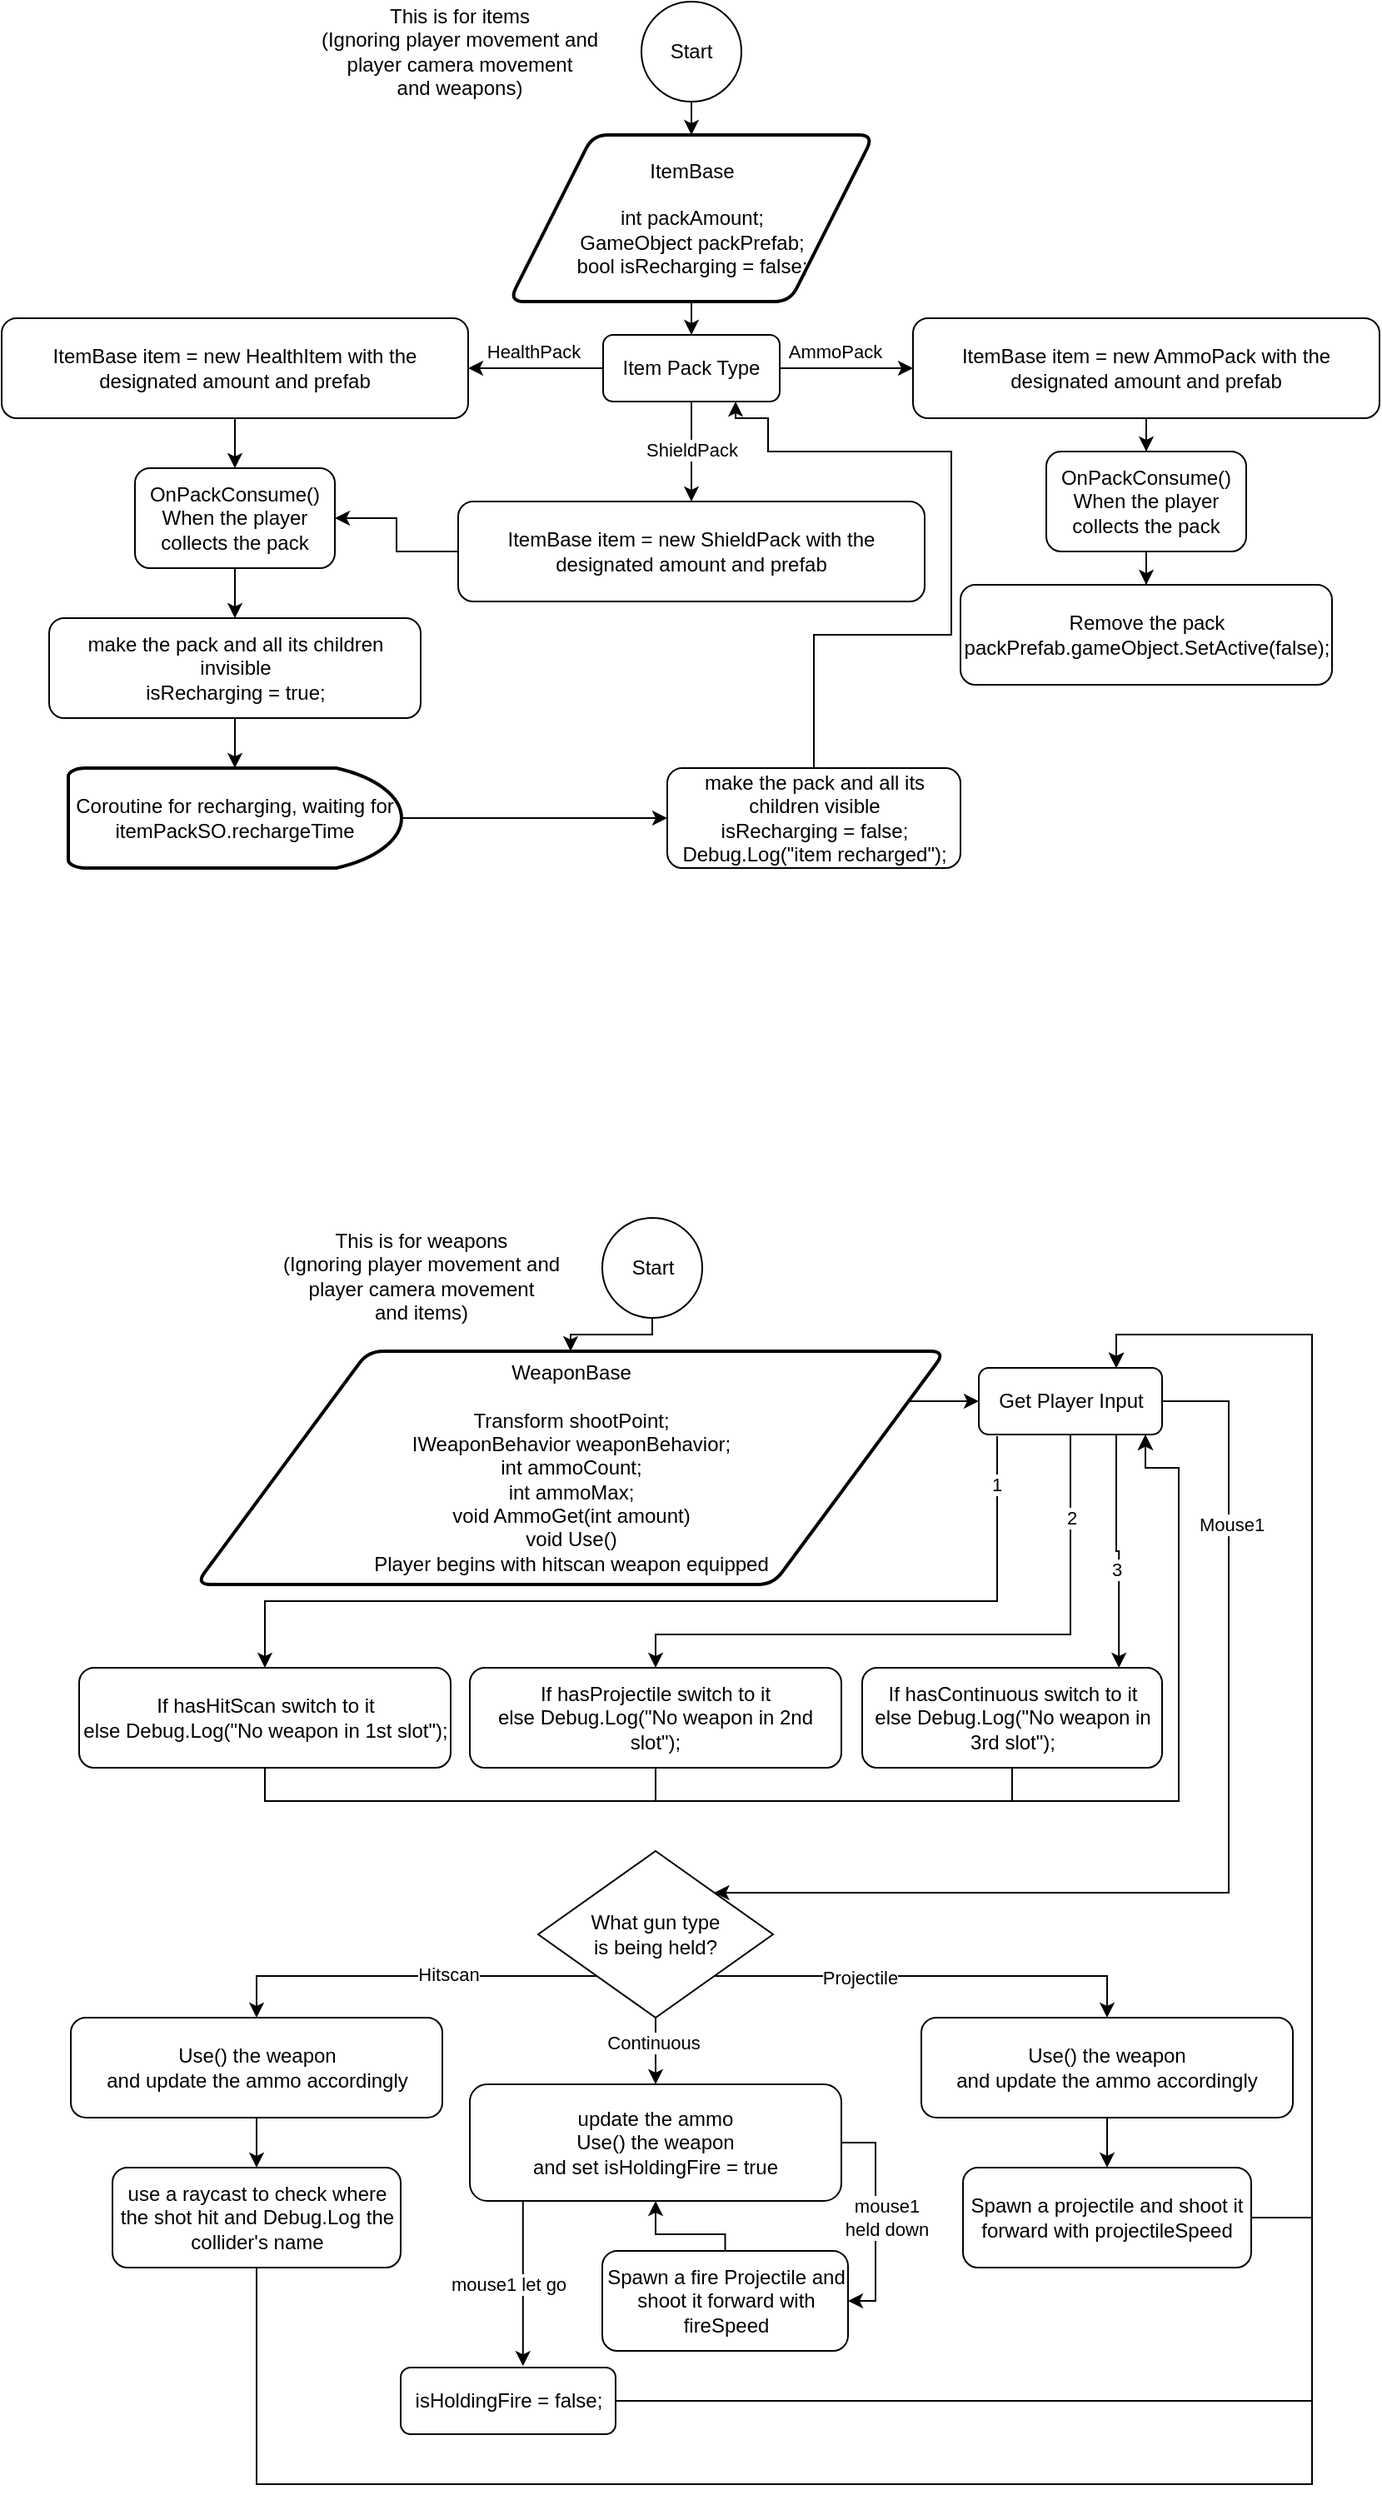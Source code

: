 <mxfile version="26.0.11">
  <diagram id="C5RBs43oDa-KdzZeNtuy" name="Page-1">
    <mxGraphModel grid="1" page="1" gridSize="10" guides="1" tooltips="1" connect="1" arrows="1" fold="1" pageScale="1" pageWidth="827" pageHeight="1169" math="0" shadow="0">
      <root>
        <mxCell id="WIyWlLk6GJQsqaUBKTNV-0" />
        <mxCell id="WIyWlLk6GJQsqaUBKTNV-1" parent="WIyWlLk6GJQsqaUBKTNV-0" />
        <mxCell id="jz2pUIoc7waFW3o1TIT4-4" style="edgeStyle=orthogonalEdgeStyle;rounded=0;orthogonalLoop=1;jettySize=auto;html=1;entryX=0.5;entryY=0;entryDx=0;entryDy=0;" edge="1" parent="WIyWlLk6GJQsqaUBKTNV-1" source="jz2pUIoc7waFW3o1TIT4-0" target="jz2pUIoc7waFW3o1TIT4-2">
          <mxGeometry relative="1" as="geometry" />
        </mxCell>
        <mxCell id="jz2pUIoc7waFW3o1TIT4-0" value="Start" style="ellipse;whiteSpace=wrap;html=1;aspect=fixed;" vertex="1" parent="WIyWlLk6GJQsqaUBKTNV-1">
          <mxGeometry x="384" width="60" height="60" as="geometry" />
        </mxCell>
        <mxCell id="jz2pUIoc7waFW3o1TIT4-1" value="This is for items&lt;div&gt;(Ignoring player movement and player camera movement&lt;/div&gt;&lt;div&gt;and weapons)&lt;/div&gt;" style="text;html=1;align=center;verticalAlign=middle;whiteSpace=wrap;rounded=0;" vertex="1" parent="WIyWlLk6GJQsqaUBKTNV-1">
          <mxGeometry x="180" y="15" width="190" height="30" as="geometry" />
        </mxCell>
        <mxCell id="jz2pUIoc7waFW3o1TIT4-9" style="edgeStyle=orthogonalEdgeStyle;rounded=0;orthogonalLoop=1;jettySize=auto;html=1;entryX=0.5;entryY=0;entryDx=0;entryDy=0;" edge="1" parent="WIyWlLk6GJQsqaUBKTNV-1" source="jz2pUIoc7waFW3o1TIT4-2" target="jz2pUIoc7waFW3o1TIT4-8">
          <mxGeometry relative="1" as="geometry" />
        </mxCell>
        <mxCell id="jz2pUIoc7waFW3o1TIT4-2" value="ItemBase&lt;div&gt;&lt;br&gt;&lt;/div&gt;&lt;div&gt;int packAmount;&lt;/div&gt;&lt;div&gt;GameObject packPrefab;&lt;/div&gt;&lt;div&gt;bool isRecharging = false;&lt;/div&gt;" style="shape=parallelogram;html=1;strokeWidth=2;perimeter=parallelogramPerimeter;whiteSpace=wrap;rounded=1;arcSize=18;size=0.23;" vertex="1" parent="WIyWlLk6GJQsqaUBKTNV-1">
          <mxGeometry x="304.5" y="80" width="219" height="100" as="geometry" />
        </mxCell>
        <mxCell id="jz2pUIoc7waFW3o1TIT4-3" value="This is for weapons&lt;div&gt;(Ignoring player movement and player camera movement&lt;/div&gt;&lt;div&gt;and items)&lt;/div&gt;" style="text;html=1;align=center;verticalAlign=middle;whiteSpace=wrap;rounded=0;" vertex="1" parent="WIyWlLk6GJQsqaUBKTNV-1">
          <mxGeometry x="156.5" y="750" width="190" height="30" as="geometry" />
        </mxCell>
        <mxCell id="jz2pUIoc7waFW3o1TIT4-47" style="edgeStyle=orthogonalEdgeStyle;rounded=0;orthogonalLoop=1;jettySize=auto;html=1;entryX=0;entryY=0.5;entryDx=0;entryDy=0;" edge="1" parent="WIyWlLk6GJQsqaUBKTNV-1" source="jz2pUIoc7waFW3o1TIT4-5" target="jz2pUIoc7waFW3o1TIT4-46">
          <mxGeometry relative="1" as="geometry">
            <Array as="points">
              <mxPoint x="562.5" y="880" />
              <mxPoint x="562.5" y="840" />
            </Array>
          </mxGeometry>
        </mxCell>
        <mxCell id="jz2pUIoc7waFW3o1TIT4-5" value="WeaponBase&lt;div&gt;&lt;br&gt;&lt;/div&gt;&lt;div&gt;Transform shootPoint;&lt;/div&gt;&lt;div&gt;IWeaponBehavior weaponBehavior;&lt;/div&gt;&lt;div&gt;int ammoCount;&lt;/div&gt;&lt;div&gt;int ammoMax;&lt;/div&gt;&lt;div&gt;void AmmoGet(int amount)&lt;/div&gt;&lt;div&gt;void Use()&lt;/div&gt;&lt;div&gt;Player begins with hitscan weapon equipped&lt;/div&gt;" style="shape=parallelogram;html=1;strokeWidth=2;perimeter=parallelogramPerimeter;whiteSpace=wrap;rounded=1;arcSize=18;size=0.23;" vertex="1" parent="WIyWlLk6GJQsqaUBKTNV-1">
          <mxGeometry x="116.5" y="810" width="450" height="140" as="geometry" />
        </mxCell>
        <mxCell id="jz2pUIoc7waFW3o1TIT4-7" style="edgeStyle=orthogonalEdgeStyle;rounded=0;orthogonalLoop=1;jettySize=auto;html=1;entryX=0.5;entryY=0;entryDx=0;entryDy=0;" edge="1" parent="WIyWlLk6GJQsqaUBKTNV-1" source="jz2pUIoc7waFW3o1TIT4-6" target="jz2pUIoc7waFW3o1TIT4-5">
          <mxGeometry relative="1" as="geometry">
            <Array as="points">
              <mxPoint x="390.5" y="800" />
              <mxPoint x="341.5" y="800" />
            </Array>
          </mxGeometry>
        </mxCell>
        <mxCell id="jz2pUIoc7waFW3o1TIT4-6" value="Start" style="ellipse;whiteSpace=wrap;html=1;aspect=fixed;" vertex="1" parent="WIyWlLk6GJQsqaUBKTNV-1">
          <mxGeometry x="360.5" y="730" width="60" height="60" as="geometry" />
        </mxCell>
        <mxCell id="jz2pUIoc7waFW3o1TIT4-12" style="edgeStyle=orthogonalEdgeStyle;rounded=0;orthogonalLoop=1;jettySize=auto;html=1;entryX=1;entryY=0.5;entryDx=0;entryDy=0;" edge="1" parent="WIyWlLk6GJQsqaUBKTNV-1" source="jz2pUIoc7waFW3o1TIT4-8" target="jz2pUIoc7waFW3o1TIT4-11">
          <mxGeometry relative="1" as="geometry" />
        </mxCell>
        <mxCell id="jz2pUIoc7waFW3o1TIT4-14" value="HealthPack" style="edgeLabel;html=1;align=center;verticalAlign=middle;resizable=0;points=[];" vertex="1" connectable="0" parent="jz2pUIoc7waFW3o1TIT4-12">
          <mxGeometry x="0.037" relative="1" as="geometry">
            <mxPoint y="-10" as="offset" />
          </mxGeometry>
        </mxCell>
        <mxCell id="jz2pUIoc7waFW3o1TIT4-16" style="edgeStyle=orthogonalEdgeStyle;rounded=0;orthogonalLoop=1;jettySize=auto;html=1;exitX=0.5;exitY=1;exitDx=0;exitDy=0;entryX=0.5;entryY=0;entryDx=0;entryDy=0;" edge="1" parent="WIyWlLk6GJQsqaUBKTNV-1" source="jz2pUIoc7waFW3o1TIT4-8" target="jz2pUIoc7waFW3o1TIT4-15">
          <mxGeometry relative="1" as="geometry">
            <mxPoint x="384" y="240" as="sourcePoint" />
            <mxPoint x="450" y="290" as="targetPoint" />
            <Array as="points">
              <mxPoint x="414" y="280" />
            </Array>
          </mxGeometry>
        </mxCell>
        <mxCell id="jz2pUIoc7waFW3o1TIT4-17" value="ShieldPack" style="edgeLabel;html=1;align=center;verticalAlign=middle;resizable=0;points=[];" vertex="1" connectable="0" parent="jz2pUIoc7waFW3o1TIT4-16">
          <mxGeometry x="-0.116" y="1" relative="1" as="geometry">
            <mxPoint x="-1" y="2" as="offset" />
          </mxGeometry>
        </mxCell>
        <mxCell id="jz2pUIoc7waFW3o1TIT4-20" style="edgeStyle=orthogonalEdgeStyle;rounded=0;orthogonalLoop=1;jettySize=auto;html=1;entryX=0;entryY=0.5;entryDx=0;entryDy=0;" edge="1" parent="WIyWlLk6GJQsqaUBKTNV-1" source="jz2pUIoc7waFW3o1TIT4-8" target="jz2pUIoc7waFW3o1TIT4-19">
          <mxGeometry relative="1" as="geometry">
            <Array as="points" />
          </mxGeometry>
        </mxCell>
        <mxCell id="jz2pUIoc7waFW3o1TIT4-21" value="AmmoPack" style="edgeLabel;html=1;align=center;verticalAlign=middle;resizable=0;points=[];" vertex="1" connectable="0" parent="jz2pUIoc7waFW3o1TIT4-20">
          <mxGeometry x="-0.2" y="-3" relative="1" as="geometry">
            <mxPoint x="1" y="-13" as="offset" />
          </mxGeometry>
        </mxCell>
        <mxCell id="jz2pUIoc7waFW3o1TIT4-8" value="Item Pack Type" style="rounded=1;whiteSpace=wrap;html=1;" vertex="1" parent="WIyWlLk6GJQsqaUBKTNV-1">
          <mxGeometry x="361" y="200" width="106" height="40" as="geometry" />
        </mxCell>
        <mxCell id="jz2pUIoc7waFW3o1TIT4-33" style="edgeStyle=orthogonalEdgeStyle;rounded=0;orthogonalLoop=1;jettySize=auto;html=1;entryX=0.5;entryY=0;entryDx=0;entryDy=0;" edge="1" parent="WIyWlLk6GJQsqaUBKTNV-1" source="jz2pUIoc7waFW3o1TIT4-11" target="jz2pUIoc7waFW3o1TIT4-22">
          <mxGeometry relative="1" as="geometry" />
        </mxCell>
        <mxCell id="jz2pUIoc7waFW3o1TIT4-11" value="ItemBase item = new HealthItem with the designated amount and prefab" style="rounded=1;whiteSpace=wrap;html=1;" vertex="1" parent="WIyWlLk6GJQsqaUBKTNV-1">
          <mxGeometry y="190" width="280" height="60" as="geometry" />
        </mxCell>
        <mxCell id="jz2pUIoc7waFW3o1TIT4-36" style="edgeStyle=orthogonalEdgeStyle;rounded=0;orthogonalLoop=1;jettySize=auto;html=1;entryX=1;entryY=0.5;entryDx=0;entryDy=0;" edge="1" parent="WIyWlLk6GJQsqaUBKTNV-1" source="jz2pUIoc7waFW3o1TIT4-15" target="jz2pUIoc7waFW3o1TIT4-22">
          <mxGeometry relative="1" as="geometry" />
        </mxCell>
        <mxCell id="jz2pUIoc7waFW3o1TIT4-15" value="ItemBase item = new ShieldPack with the designated amount and prefab" style="rounded=1;whiteSpace=wrap;html=1;" vertex="1" parent="WIyWlLk6GJQsqaUBKTNV-1">
          <mxGeometry x="274" y="300" width="280" height="60" as="geometry" />
        </mxCell>
        <mxCell id="jz2pUIoc7waFW3o1TIT4-29" style="edgeStyle=orthogonalEdgeStyle;rounded=0;orthogonalLoop=1;jettySize=auto;html=1;" edge="1" parent="WIyWlLk6GJQsqaUBKTNV-1" source="jz2pUIoc7waFW3o1TIT4-19" target="jz2pUIoc7waFW3o1TIT4-28">
          <mxGeometry relative="1" as="geometry" />
        </mxCell>
        <mxCell id="jz2pUIoc7waFW3o1TIT4-19" value="ItemBase item = new AmmoPack with the designated amount and prefab" style="rounded=1;whiteSpace=wrap;html=1;" vertex="1" parent="WIyWlLk6GJQsqaUBKTNV-1">
          <mxGeometry x="547" y="190" width="280" height="60" as="geometry" />
        </mxCell>
        <mxCell id="jz2pUIoc7waFW3o1TIT4-35" style="edgeStyle=orthogonalEdgeStyle;rounded=0;orthogonalLoop=1;jettySize=auto;html=1;" edge="1" parent="WIyWlLk6GJQsqaUBKTNV-1" source="jz2pUIoc7waFW3o1TIT4-22" target="jz2pUIoc7waFW3o1TIT4-34">
          <mxGeometry relative="1" as="geometry" />
        </mxCell>
        <mxCell id="jz2pUIoc7waFW3o1TIT4-22" value="OnPackConsume()&lt;div&gt;When the player collects the pack&lt;/div&gt;" style="rounded=1;whiteSpace=wrap;html=1;" vertex="1" parent="WIyWlLk6GJQsqaUBKTNV-1">
          <mxGeometry x="80" y="280" width="120" height="60" as="geometry" />
        </mxCell>
        <mxCell id="jz2pUIoc7waFW3o1TIT4-31" value="" style="edgeStyle=orthogonalEdgeStyle;rounded=0;orthogonalLoop=1;jettySize=auto;html=1;" edge="1" parent="WIyWlLk6GJQsqaUBKTNV-1" source="jz2pUIoc7waFW3o1TIT4-28" target="jz2pUIoc7waFW3o1TIT4-30">
          <mxGeometry relative="1" as="geometry" />
        </mxCell>
        <mxCell id="jz2pUIoc7waFW3o1TIT4-28" value="OnPackConsume()&lt;div&gt;When the player collects the pack&lt;/div&gt;" style="rounded=1;whiteSpace=wrap;html=1;" vertex="1" parent="WIyWlLk6GJQsqaUBKTNV-1">
          <mxGeometry x="627" y="270" width="120" height="60" as="geometry" />
        </mxCell>
        <mxCell id="jz2pUIoc7waFW3o1TIT4-30" value="&lt;div&gt;&lt;span style=&quot;background-color: transparent; color: light-dark(rgb(0, 0, 0), rgb(255, 255, 255));&quot;&gt;Remove the pack&lt;/span&gt;&lt;/div&gt;&lt;div&gt;&lt;span style=&quot;background-color: transparent; color: light-dark(rgb(0, 0, 0), rgb(255, 255, 255));&quot;&gt;packPrefab.gameObject.SetActive(false);&lt;/span&gt;&lt;/div&gt;" style="whiteSpace=wrap;html=1;rounded=1;" vertex="1" parent="WIyWlLk6GJQsqaUBKTNV-1">
          <mxGeometry x="575.5" y="350" width="223" height="60" as="geometry" />
        </mxCell>
        <mxCell id="jz2pUIoc7waFW3o1TIT4-34" value="&lt;div&gt;make the pack and all its children invisible&lt;/div&gt;&lt;div&gt;isRecharging = true;&lt;/div&gt;" style="whiteSpace=wrap;html=1;rounded=1;" vertex="1" parent="WIyWlLk6GJQsqaUBKTNV-1">
          <mxGeometry x="28.5" y="370" width="223" height="60" as="geometry" />
        </mxCell>
        <mxCell id="jz2pUIoc7waFW3o1TIT4-40" style="edgeStyle=orthogonalEdgeStyle;rounded=0;orthogonalLoop=1;jettySize=auto;html=1;entryX=0;entryY=0.5;entryDx=0;entryDy=0;" edge="1" parent="WIyWlLk6GJQsqaUBKTNV-1" source="jz2pUIoc7waFW3o1TIT4-37" target="jz2pUIoc7waFW3o1TIT4-39">
          <mxGeometry relative="1" as="geometry" />
        </mxCell>
        <mxCell id="jz2pUIoc7waFW3o1TIT4-37" value="Coroutine for recharging, waiting for itemPackSO.rechargeTime" style="strokeWidth=2;html=1;shape=mxgraph.flowchart.delay;whiteSpace=wrap;" vertex="1" parent="WIyWlLk6GJQsqaUBKTNV-1">
          <mxGeometry x="40" y="460" width="200" height="60" as="geometry" />
        </mxCell>
        <mxCell id="jz2pUIoc7waFW3o1TIT4-38" style="edgeStyle=orthogonalEdgeStyle;rounded=0;orthogonalLoop=1;jettySize=auto;html=1;entryX=0.5;entryY=0;entryDx=0;entryDy=0;entryPerimeter=0;" edge="1" parent="WIyWlLk6GJQsqaUBKTNV-1" source="jz2pUIoc7waFW3o1TIT4-34" target="jz2pUIoc7waFW3o1TIT4-37">
          <mxGeometry relative="1" as="geometry" />
        </mxCell>
        <mxCell id="jz2pUIoc7waFW3o1TIT4-39" value="&lt;div&gt;make the pack and all its children visible&lt;/div&gt;isRecharging = false;&lt;div&gt;Debug.Log(&quot;item recharged&quot;);&lt;/div&gt;" style="rounded=1;whiteSpace=wrap;html=1;" vertex="1" parent="WIyWlLk6GJQsqaUBKTNV-1">
          <mxGeometry x="399.5" y="460" width="176" height="60" as="geometry" />
        </mxCell>
        <mxCell id="jz2pUIoc7waFW3o1TIT4-41" style="edgeStyle=orthogonalEdgeStyle;rounded=0;orthogonalLoop=1;jettySize=auto;html=1;entryX=0.75;entryY=1;entryDx=0;entryDy=0;exitX=0.5;exitY=0;exitDx=0;exitDy=0;" edge="1" parent="WIyWlLk6GJQsqaUBKTNV-1" source="jz2pUIoc7waFW3o1TIT4-39" target="jz2pUIoc7waFW3o1TIT4-8">
          <mxGeometry relative="1" as="geometry">
            <Array as="points">
              <mxPoint x="488" y="380" />
              <mxPoint x="570" y="380" />
              <mxPoint x="570" y="270" />
              <mxPoint x="460" y="270" />
              <mxPoint x="460" y="250" />
              <mxPoint x="441" y="250" />
            </Array>
          </mxGeometry>
        </mxCell>
        <mxCell id="jz2pUIoc7waFW3o1TIT4-48" style="edgeStyle=orthogonalEdgeStyle;rounded=0;orthogonalLoop=1;jettySize=auto;html=1;exitX=0.1;exitY=1.025;exitDx=0;exitDy=0;exitPerimeter=0;entryX=0.5;entryY=0;entryDx=0;entryDy=0;" edge="1" parent="WIyWlLk6GJQsqaUBKTNV-1" source="jz2pUIoc7waFW3o1TIT4-46" target="jz2pUIoc7waFW3o1TIT4-59">
          <mxGeometry relative="1" as="geometry">
            <mxPoint x="96.5" y="980" as="targetPoint" />
            <Array as="points">
              <mxPoint x="597.5" y="960" />
              <mxPoint x="158.5" y="960" />
            </Array>
          </mxGeometry>
        </mxCell>
        <mxCell id="jz2pUIoc7waFW3o1TIT4-49" value="1" style="edgeLabel;html=1;align=center;verticalAlign=middle;resizable=0;points=[];" vertex="1" connectable="0" parent="jz2pUIoc7waFW3o1TIT4-48">
          <mxGeometry x="-0.035" relative="1" as="geometry">
            <mxPoint x="179" y="-70" as="offset" />
          </mxGeometry>
        </mxCell>
        <mxCell id="jz2pUIoc7waFW3o1TIT4-50" style="edgeStyle=orthogonalEdgeStyle;rounded=0;orthogonalLoop=1;jettySize=auto;html=1;entryX=0.5;entryY=0;entryDx=0;entryDy=0;" edge="1" parent="WIyWlLk6GJQsqaUBKTNV-1" source="jz2pUIoc7waFW3o1TIT4-46" target="jz2pUIoc7waFW3o1TIT4-60">
          <mxGeometry relative="1" as="geometry">
            <mxPoint x="396.5" y="1000" as="targetPoint" />
            <Array as="points">
              <mxPoint x="641.5" y="980" />
              <mxPoint x="392.5" y="980" />
            </Array>
          </mxGeometry>
        </mxCell>
        <mxCell id="jz2pUIoc7waFW3o1TIT4-51" value="2" style="edgeLabel;html=1;align=center;verticalAlign=middle;resizable=0;points=[];" vertex="1" connectable="0" parent="jz2pUIoc7waFW3o1TIT4-50">
          <mxGeometry x="-0.074" y="-3" relative="1" as="geometry">
            <mxPoint x="60" y="-67" as="offset" />
          </mxGeometry>
        </mxCell>
        <mxCell id="jz2pUIoc7waFW3o1TIT4-52" style="edgeStyle=orthogonalEdgeStyle;rounded=0;orthogonalLoop=1;jettySize=auto;html=1;exitX=0.75;exitY=1;exitDx=0;exitDy=0;entryX=0.856;entryY=0;entryDx=0;entryDy=0;entryPerimeter=0;" edge="1" parent="WIyWlLk6GJQsqaUBKTNV-1" source="jz2pUIoc7waFW3o1TIT4-46" target="jz2pUIoc7waFW3o1TIT4-61">
          <mxGeometry relative="1" as="geometry">
            <mxPoint x="669.5" y="1000" as="targetPoint" />
            <Array as="points">
              <mxPoint x="669.5" y="930" />
              <mxPoint x="670.5" y="930" />
            </Array>
          </mxGeometry>
        </mxCell>
        <mxCell id="jz2pUIoc7waFW3o1TIT4-55" value="3" style="edgeLabel;html=1;align=center;verticalAlign=middle;resizable=0;points=[];" vertex="1" connectable="0" parent="jz2pUIoc7waFW3o1TIT4-52">
          <mxGeometry x="-0.271" relative="1" as="geometry">
            <mxPoint y="29" as="offset" />
          </mxGeometry>
        </mxCell>
        <mxCell id="jz2pUIoc7waFW3o1TIT4-57" style="edgeStyle=orthogonalEdgeStyle;rounded=0;orthogonalLoop=1;jettySize=auto;html=1;entryX=1;entryY=0;entryDx=0;entryDy=0;" edge="1" parent="WIyWlLk6GJQsqaUBKTNV-1" source="jz2pUIoc7waFW3o1TIT4-46" target="jz2pUIoc7waFW3o1TIT4-65">
          <mxGeometry relative="1" as="geometry">
            <mxPoint x="736.5" y="1160" as="targetPoint" />
            <Array as="points">
              <mxPoint x="736.5" y="840" />
              <mxPoint x="736.5" y="1135" />
            </Array>
          </mxGeometry>
        </mxCell>
        <mxCell id="jz2pUIoc7waFW3o1TIT4-58" value="Mouse1" style="edgeLabel;html=1;align=center;verticalAlign=middle;resizable=0;points=[];" vertex="1" connectable="0" parent="jz2pUIoc7waFW3o1TIT4-57">
          <mxGeometry x="-0.283" y="1" relative="1" as="geometry">
            <mxPoint y="-117" as="offset" />
          </mxGeometry>
        </mxCell>
        <mxCell id="jz2pUIoc7waFW3o1TIT4-46" value="Get Player Input" style="rounded=1;whiteSpace=wrap;html=1;" vertex="1" parent="WIyWlLk6GJQsqaUBKTNV-1">
          <mxGeometry x="586.5" y="820" width="110" height="40" as="geometry" />
        </mxCell>
        <mxCell id="jz2pUIoc7waFW3o1TIT4-59" value="&lt;div&gt;If hasHitScan switch to it&lt;/div&gt;&lt;div&gt;else Debug.Log(&quot;No weapon in 1st slot&quot;);&lt;/div&gt;" style="whiteSpace=wrap;html=1;rounded=1;" vertex="1" parent="WIyWlLk6GJQsqaUBKTNV-1">
          <mxGeometry x="46.5" y="1000" width="223" height="60" as="geometry" />
        </mxCell>
        <mxCell id="jz2pUIoc7waFW3o1TIT4-60" value="&lt;div&gt;If hasProjectile switch to it&lt;/div&gt;&lt;div&gt;else Debug.Log(&quot;No weapon in 2nd slot&quot;);&lt;/div&gt;" style="whiteSpace=wrap;html=1;rounded=1;" vertex="1" parent="WIyWlLk6GJQsqaUBKTNV-1">
          <mxGeometry x="281" y="1000" width="223" height="60" as="geometry" />
        </mxCell>
        <mxCell id="jz2pUIoc7waFW3o1TIT4-64" style="edgeStyle=orthogonalEdgeStyle;rounded=0;orthogonalLoop=1;jettySize=auto;html=1;exitX=0.5;exitY=1;exitDx=0;exitDy=0;entryX=0.909;entryY=1.003;entryDx=0;entryDy=0;entryPerimeter=0;" edge="1" parent="WIyWlLk6GJQsqaUBKTNV-1" source="jz2pUIoc7waFW3o1TIT4-61" target="jz2pUIoc7waFW3o1TIT4-46">
          <mxGeometry relative="1" as="geometry">
            <mxPoint x="686.5" y="860" as="targetPoint" />
            <Array as="points">
              <mxPoint x="606.5" y="1080" />
              <mxPoint x="706.5" y="1080" />
              <mxPoint x="706.5" y="880" />
              <mxPoint x="686.5" y="880" />
            </Array>
          </mxGeometry>
        </mxCell>
        <mxCell id="jz2pUIoc7waFW3o1TIT4-61" value="&lt;div&gt;If hasContinuous switch to it&lt;/div&gt;&lt;div&gt;else Debug.Log(&quot;No weapon in 3rd slot&quot;);&lt;/div&gt;" style="whiteSpace=wrap;html=1;rounded=1;" vertex="1" parent="WIyWlLk6GJQsqaUBKTNV-1">
          <mxGeometry x="516.5" y="1000" width="180" height="60" as="geometry" />
        </mxCell>
        <mxCell id="jz2pUIoc7waFW3o1TIT4-62" style="edgeStyle=orthogonalEdgeStyle;rounded=0;orthogonalLoop=1;jettySize=auto;html=1;entryX=0.908;entryY=1.006;entryDx=0;entryDy=0;entryPerimeter=0;exitX=0.5;exitY=1;exitDx=0;exitDy=0;" edge="1" parent="WIyWlLk6GJQsqaUBKTNV-1" source="jz2pUIoc7waFW3o1TIT4-59" target="jz2pUIoc7waFW3o1TIT4-46">
          <mxGeometry relative="1" as="geometry">
            <Array as="points">
              <mxPoint x="158.5" y="1080" />
              <mxPoint x="706.5" y="1080" />
              <mxPoint x="706.5" y="880" />
              <mxPoint x="686.5" y="880" />
              <mxPoint x="686.5" y="860" />
            </Array>
          </mxGeometry>
        </mxCell>
        <mxCell id="jz2pUIoc7waFW3o1TIT4-63" style="edgeStyle=orthogonalEdgeStyle;rounded=0;orthogonalLoop=1;jettySize=auto;html=1;exitX=0.5;exitY=1;exitDx=0;exitDy=0;entryX=0.918;entryY=1.006;entryDx=0;entryDy=0;entryPerimeter=0;" edge="1" parent="WIyWlLk6GJQsqaUBKTNV-1" source="jz2pUIoc7waFW3o1TIT4-60" target="jz2pUIoc7waFW3o1TIT4-46">
          <mxGeometry relative="1" as="geometry">
            <Array as="points">
              <mxPoint x="392.5" y="1080" />
              <mxPoint x="706.5" y="1080" />
              <mxPoint x="706.5" y="880" />
              <mxPoint x="686.5" y="880" />
              <mxPoint x="686.5" y="860" />
            </Array>
            <mxPoint x="706.5" y="850" as="targetPoint" />
          </mxGeometry>
        </mxCell>
        <mxCell id="jz2pUIoc7waFW3o1TIT4-67" style="edgeStyle=orthogonalEdgeStyle;rounded=0;orthogonalLoop=1;jettySize=auto;html=1;exitX=1;exitY=1;exitDx=0;exitDy=0;entryX=0.5;entryY=0;entryDx=0;entryDy=0;" edge="1" parent="WIyWlLk6GJQsqaUBKTNV-1" source="jz2pUIoc7waFW3o1TIT4-65" target="jz2pUIoc7waFW3o1TIT4-74">
          <mxGeometry relative="1" as="geometry">
            <mxPoint x="636.5" y="1230" as="targetPoint" />
          </mxGeometry>
        </mxCell>
        <mxCell id="jz2pUIoc7waFW3o1TIT4-72" value="Projectile" style="edgeLabel;html=1;align=center;verticalAlign=middle;resizable=0;points=[];" vertex="1" connectable="0" parent="jz2pUIoc7waFW3o1TIT4-67">
          <mxGeometry x="-0.333" y="-1" relative="1" as="geometry">
            <mxPoint as="offset" />
          </mxGeometry>
        </mxCell>
        <mxCell id="jz2pUIoc7waFW3o1TIT4-68" style="edgeStyle=orthogonalEdgeStyle;rounded=0;orthogonalLoop=1;jettySize=auto;html=1;entryX=0.5;entryY=0;entryDx=0;entryDy=0;" edge="1" parent="WIyWlLk6GJQsqaUBKTNV-1" source="jz2pUIoc7waFW3o1TIT4-65" target="jz2pUIoc7waFW3o1TIT4-75">
          <mxGeometry relative="1" as="geometry">
            <mxPoint x="392.5" y="1250" as="targetPoint" />
          </mxGeometry>
        </mxCell>
        <mxCell id="jz2pUIoc7waFW3o1TIT4-71" value="Continuous" style="edgeLabel;html=1;align=center;verticalAlign=middle;resizable=0;points=[];" vertex="1" connectable="0" parent="jz2pUIoc7waFW3o1TIT4-68">
          <mxGeometry x="-0.273" y="-2" relative="1" as="geometry">
            <mxPoint as="offset" />
          </mxGeometry>
        </mxCell>
        <mxCell id="jz2pUIoc7waFW3o1TIT4-69" style="edgeStyle=orthogonalEdgeStyle;rounded=0;orthogonalLoop=1;jettySize=auto;html=1;exitX=0;exitY=1;exitDx=0;exitDy=0;entryX=0.5;entryY=0;entryDx=0;entryDy=0;" edge="1" parent="WIyWlLk6GJQsqaUBKTNV-1" source="jz2pUIoc7waFW3o1TIT4-65" target="jz2pUIoc7waFW3o1TIT4-73">
          <mxGeometry relative="1" as="geometry">
            <mxPoint x="166.5" y="1230" as="targetPoint" />
          </mxGeometry>
        </mxCell>
        <mxCell id="jz2pUIoc7waFW3o1TIT4-70" value="Hitscan" style="edgeLabel;html=1;align=center;verticalAlign=middle;resizable=0;points=[];" vertex="1" connectable="0" parent="jz2pUIoc7waFW3o1TIT4-69">
          <mxGeometry x="-0.22" y="-1" relative="1" as="geometry">
            <mxPoint as="offset" />
          </mxGeometry>
        </mxCell>
        <mxCell id="jz2pUIoc7waFW3o1TIT4-65" value="What gun type&lt;div&gt;is being held?&lt;/div&gt;" style="rhombus;whiteSpace=wrap;html=1;" vertex="1" parent="WIyWlLk6GJQsqaUBKTNV-1">
          <mxGeometry x="322" y="1110" width="141" height="100" as="geometry" />
        </mxCell>
        <mxCell id="jz2pUIoc7waFW3o1TIT4-86" style="edgeStyle=orthogonalEdgeStyle;rounded=0;orthogonalLoop=1;jettySize=auto;html=1;entryX=0.5;entryY=0;entryDx=0;entryDy=0;" edge="1" parent="WIyWlLk6GJQsqaUBKTNV-1" source="jz2pUIoc7waFW3o1TIT4-73" target="jz2pUIoc7waFW3o1TIT4-85">
          <mxGeometry relative="1" as="geometry" />
        </mxCell>
        <mxCell id="jz2pUIoc7waFW3o1TIT4-73" value="&lt;div&gt;Use() the weapon&lt;/div&gt;&lt;div&gt;and update the ammo accordingly&lt;/div&gt;" style="whiteSpace=wrap;html=1;rounded=1;" vertex="1" parent="WIyWlLk6GJQsqaUBKTNV-1">
          <mxGeometry x="41.5" y="1210" width="223" height="60" as="geometry" />
        </mxCell>
        <mxCell id="jz2pUIoc7waFW3o1TIT4-84" style="edgeStyle=orthogonalEdgeStyle;rounded=0;orthogonalLoop=1;jettySize=auto;html=1;entryX=0.5;entryY=0;entryDx=0;entryDy=0;" edge="1" parent="WIyWlLk6GJQsqaUBKTNV-1" source="jz2pUIoc7waFW3o1TIT4-74" target="jz2pUIoc7waFW3o1TIT4-83">
          <mxGeometry relative="1" as="geometry" />
        </mxCell>
        <mxCell id="jz2pUIoc7waFW3o1TIT4-74" value="&lt;div&gt;Use() the weapon&lt;/div&gt;&lt;div&gt;and update the ammo accordingly&lt;/div&gt;" style="whiteSpace=wrap;html=1;rounded=1;" vertex="1" parent="WIyWlLk6GJQsqaUBKTNV-1">
          <mxGeometry x="552" y="1210" width="223" height="60" as="geometry" />
        </mxCell>
        <mxCell id="jz2pUIoc7waFW3o1TIT4-78" style="edgeStyle=orthogonalEdgeStyle;rounded=0;orthogonalLoop=1;jettySize=auto;html=1;entryX=1;entryY=0.5;entryDx=0;entryDy=0;exitX=1;exitY=0.5;exitDx=0;exitDy=0;" edge="1" parent="WIyWlLk6GJQsqaUBKTNV-1" source="jz2pUIoc7waFW3o1TIT4-75" target="nmktDHBiI6ohJdgCghxI-0">
          <mxGeometry relative="1" as="geometry">
            <mxPoint x="406.5" y="1360" as="targetPoint" />
            <Array as="points">
              <mxPoint x="524.5" y="1285" />
              <mxPoint x="524.5" y="1380" />
            </Array>
          </mxGeometry>
        </mxCell>
        <mxCell id="jz2pUIoc7waFW3o1TIT4-79" value="&lt;div&gt;mouse1 &lt;br&gt;&lt;/div&gt;&lt;div&gt;held down&lt;/div&gt;" style="edgeLabel;html=1;align=center;verticalAlign=middle;resizable=0;points=[];" vertex="1" connectable="0" parent="jz2pUIoc7waFW3o1TIT4-78">
          <mxGeometry x="0.301" relative="1" as="geometry">
            <mxPoint x="6" y="-21" as="offset" />
          </mxGeometry>
        </mxCell>
        <mxCell id="jz2pUIoc7waFW3o1TIT4-81" style="edgeStyle=orthogonalEdgeStyle;rounded=0;orthogonalLoop=1;jettySize=auto;html=1;entryX=0.569;entryY=-0.022;entryDx=0;entryDy=0;exitX=0.143;exitY=0.987;exitDx=0;exitDy=0;exitPerimeter=0;entryPerimeter=0;" edge="1" parent="WIyWlLk6GJQsqaUBKTNV-1" source="jz2pUIoc7waFW3o1TIT4-75" target="jz2pUIoc7waFW3o1TIT4-80">
          <mxGeometry relative="1" as="geometry">
            <Array as="points">
              <mxPoint x="312.5" y="1400" />
              <mxPoint x="312.5" y="1419" />
            </Array>
          </mxGeometry>
        </mxCell>
        <mxCell id="jz2pUIoc7waFW3o1TIT4-82" value="mouse1 let go" style="edgeLabel;html=1;align=center;verticalAlign=middle;resizable=0;points=[];" vertex="1" connectable="0" parent="jz2pUIoc7waFW3o1TIT4-81">
          <mxGeometry x="0.198" relative="1" as="geometry">
            <mxPoint x="-9" y="-9" as="offset" />
          </mxGeometry>
        </mxCell>
        <mxCell id="jz2pUIoc7waFW3o1TIT4-75" value="&lt;div&gt;update the ammo&lt;/div&gt;&lt;div&gt;Use() the weapon&lt;/div&gt;&lt;div&gt;and set isHoldingFire = true&lt;/div&gt;" style="whiteSpace=wrap;html=1;rounded=1;" vertex="1" parent="WIyWlLk6GJQsqaUBKTNV-1">
          <mxGeometry x="281" y="1250" width="223" height="70" as="geometry" />
        </mxCell>
        <mxCell id="jz2pUIoc7waFW3o1TIT4-87" style="edgeStyle=orthogonalEdgeStyle;rounded=0;orthogonalLoop=1;jettySize=auto;html=1;entryX=0.75;entryY=0;entryDx=0;entryDy=0;exitX=1;exitY=0.5;exitDx=0;exitDy=0;" edge="1" parent="WIyWlLk6GJQsqaUBKTNV-1" source="jz2pUIoc7waFW3o1TIT4-80" target="jz2pUIoc7waFW3o1TIT4-46">
          <mxGeometry relative="1" as="geometry">
            <Array as="points">
              <mxPoint x="786.5" y="1440" />
              <mxPoint x="786.5" y="800" />
              <mxPoint x="668.5" y="800" />
            </Array>
          </mxGeometry>
        </mxCell>
        <mxCell id="jz2pUIoc7waFW3o1TIT4-80" value="isHoldingFire = false;" style="whiteSpace=wrap;html=1;rounded=1;" vertex="1" parent="WIyWlLk6GJQsqaUBKTNV-1">
          <mxGeometry x="239.5" y="1420" width="129" height="40" as="geometry" />
        </mxCell>
        <mxCell id="jz2pUIoc7waFW3o1TIT4-89" style="edgeStyle=orthogonalEdgeStyle;rounded=0;orthogonalLoop=1;jettySize=auto;html=1;entryX=0.75;entryY=0;entryDx=0;entryDy=0;" edge="1" parent="WIyWlLk6GJQsqaUBKTNV-1" source="jz2pUIoc7waFW3o1TIT4-83" target="jz2pUIoc7waFW3o1TIT4-46">
          <mxGeometry relative="1" as="geometry">
            <Array as="points">
              <mxPoint x="786.5" y="1330" />
              <mxPoint x="786.5" y="800" />
              <mxPoint x="669.5" y="800" />
            </Array>
          </mxGeometry>
        </mxCell>
        <mxCell id="jz2pUIoc7waFW3o1TIT4-83" value="Spawn a projectile and shoot it forward with projectileSpeed" style="whiteSpace=wrap;html=1;rounded=1;" vertex="1" parent="WIyWlLk6GJQsqaUBKTNV-1">
          <mxGeometry x="577" y="1300" width="173" height="60" as="geometry" />
        </mxCell>
        <mxCell id="jz2pUIoc7waFW3o1TIT4-88" style="edgeStyle=orthogonalEdgeStyle;rounded=0;orthogonalLoop=1;jettySize=auto;html=1;entryX=0.75;entryY=0;entryDx=0;entryDy=0;exitX=0.5;exitY=1;exitDx=0;exitDy=0;" edge="1" parent="WIyWlLk6GJQsqaUBKTNV-1" source="jz2pUIoc7waFW3o1TIT4-85" target="jz2pUIoc7waFW3o1TIT4-46">
          <mxGeometry relative="1" as="geometry">
            <Array as="points">
              <mxPoint x="153.5" y="1490" />
              <mxPoint x="786.5" y="1490" />
              <mxPoint x="786.5" y="800" />
              <mxPoint x="669.5" y="800" />
            </Array>
          </mxGeometry>
        </mxCell>
        <mxCell id="jz2pUIoc7waFW3o1TIT4-85" value="use a raycast to check where the shot hit and Debug.Log the collider&#39;s name" style="whiteSpace=wrap;html=1;rounded=1;" vertex="1" parent="WIyWlLk6GJQsqaUBKTNV-1">
          <mxGeometry x="66.5" y="1300" width="173" height="60" as="geometry" />
        </mxCell>
        <mxCell id="nmktDHBiI6ohJdgCghxI-2" value="" style="edgeStyle=orthogonalEdgeStyle;rounded=0;orthogonalLoop=1;jettySize=auto;html=1;" edge="1" parent="WIyWlLk6GJQsqaUBKTNV-1" source="nmktDHBiI6ohJdgCghxI-0" target="jz2pUIoc7waFW3o1TIT4-75">
          <mxGeometry relative="1" as="geometry">
            <Array as="points">
              <mxPoint x="434.5" y="1340" />
              <mxPoint x="392.5" y="1340" />
            </Array>
          </mxGeometry>
        </mxCell>
        <mxCell id="nmktDHBiI6ohJdgCghxI-0" value="Spawn a fire Projectile and shoot it forward with fireSpeed" style="rounded=1;whiteSpace=wrap;html=1;" vertex="1" parent="WIyWlLk6GJQsqaUBKTNV-1">
          <mxGeometry x="360.5" y="1350" width="147.5" height="60" as="geometry" />
        </mxCell>
      </root>
    </mxGraphModel>
  </diagram>
</mxfile>
